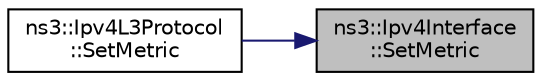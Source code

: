 digraph "ns3::Ipv4Interface::SetMetric"
{
 // LATEX_PDF_SIZE
  edge [fontname="Helvetica",fontsize="10",labelfontname="Helvetica",labelfontsize="10"];
  node [fontname="Helvetica",fontsize="10",shape=record];
  rankdir="RL";
  Node1 [label="ns3::Ipv4Interface\l::SetMetric",height=0.2,width=0.4,color="black", fillcolor="grey75", style="filled", fontcolor="black",tooltip=" "];
  Node1 -> Node2 [dir="back",color="midnightblue",fontsize="10",style="solid",fontname="Helvetica"];
  Node2 [label="ns3::Ipv4L3Protocol\l::SetMetric",height=0.2,width=0.4,color="black", fillcolor="white", style="filled",URL="$classns3_1_1_ipv4_l3_protocol.html#acdb26739ce815d86b85767edca3f0068",tooltip=" "];
}
